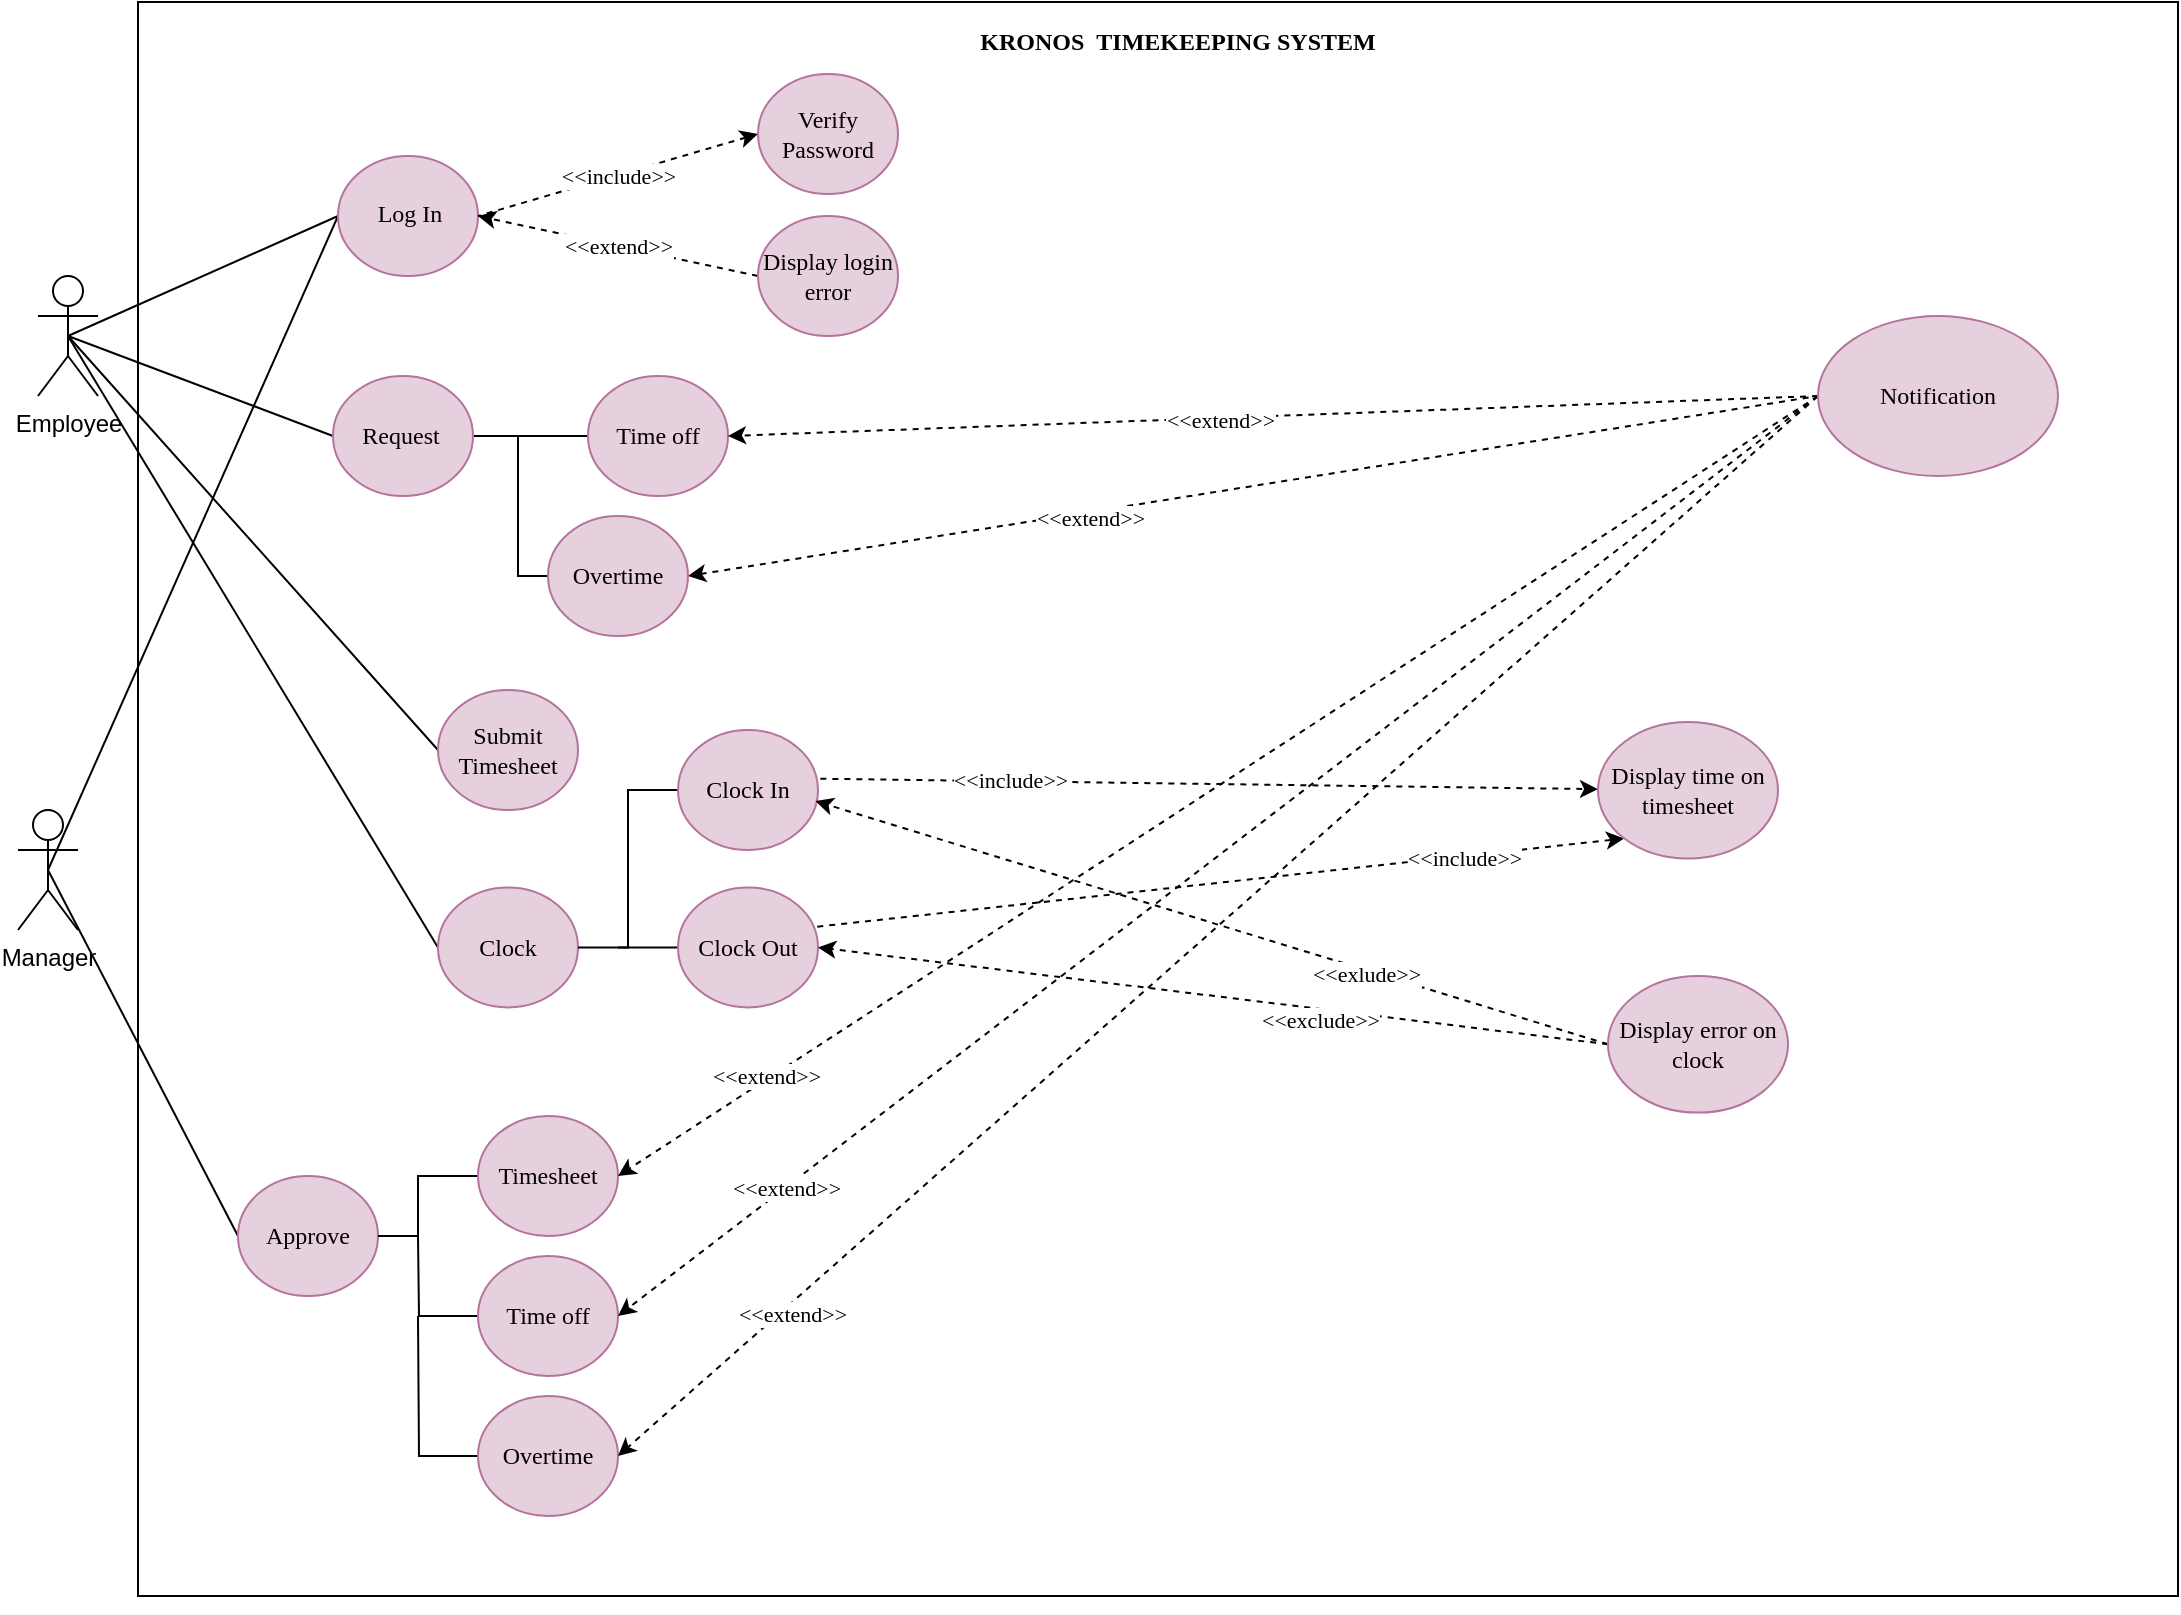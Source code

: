 <mxfile version="13.7.4" type="github">
  <diagram name="Use Case Diagram - Kronos" id="e7e014a7-5840-1c2e-5031-d8a46d1fe8dd">
    <mxGraphModel dx="1351" dy="1787" grid="1" gridSize="10" guides="1" tooltips="1" connect="1" arrows="1" fold="1" page="1" pageScale="1" pageWidth="1169" pageHeight="826" background="#ffffff" math="0" shadow="0">
      <root>
        <mxCell id="0" />
        <mxCell id="1" parent="0" />
        <mxCell id="o9tcD4hmygBaCGeAGvL4-127" value="" style="rounded=0;whiteSpace=wrap;html=1;strokeColor=#000000;fillColor=#FFFFFF;fontFamily=Garamond;" vertex="1" parent="1">
          <mxGeometry x="90" y="-820" width="1020" height="797" as="geometry" />
        </mxCell>
        <mxCell id="o9tcD4hmygBaCGeAGvL4-79" style="edgeStyle=none;rounded=0;orthogonalLoop=1;jettySize=auto;html=1;exitX=0.5;exitY=0.5;exitDx=0;exitDy=0;exitPerimeter=0;entryX=0;entryY=0.5;entryDx=0;entryDy=0;endArrow=none;endFill=0;strokeColor=#000000;" edge="1" parent="1" source="o9tcD4hmygBaCGeAGvL4-42" target="o9tcD4hmygBaCGeAGvL4-47">
          <mxGeometry relative="1" as="geometry" />
        </mxCell>
        <mxCell id="o9tcD4hmygBaCGeAGvL4-42" value="Employee" style="shape=umlActor;verticalLabelPosition=bottom;verticalAlign=top;html=1;outlineConnect=0;" vertex="1" parent="1">
          <mxGeometry x="40" y="-683" width="30" height="60" as="geometry" />
        </mxCell>
        <mxCell id="o9tcD4hmygBaCGeAGvL4-43" value="Manager" style="shape=umlActor;verticalLabelPosition=bottom;verticalAlign=top;html=1;outlineConnect=0;" vertex="1" parent="1">
          <mxGeometry x="30" y="-416.0" width="30" height="60" as="geometry" />
        </mxCell>
        <mxCell id="o9tcD4hmygBaCGeAGvL4-80" style="edgeStyle=none;rounded=0;orthogonalLoop=1;jettySize=auto;html=1;exitX=0;exitY=0.5;exitDx=0;exitDy=0;endArrow=none;endFill=0;strokeColor=#000000;entryX=0.5;entryY=0.5;entryDx=0;entryDy=0;entryPerimeter=0;" edge="1" parent="1" source="o9tcD4hmygBaCGeAGvL4-46" target="o9tcD4hmygBaCGeAGvL4-42">
          <mxGeometry relative="1" as="geometry">
            <mxPoint x="120" y="-343" as="targetPoint" />
          </mxGeometry>
        </mxCell>
        <mxCell id="o9tcD4hmygBaCGeAGvL4-83" style="edgeStyle=none;rounded=0;orthogonalLoop=1;jettySize=auto;html=1;exitX=0;exitY=0.5;exitDx=0;exitDy=0;entryX=0.5;entryY=0.5;entryDx=0;entryDy=0;entryPerimeter=0;endArrow=none;endFill=0;strokeColor=#000000;" edge="1" parent="1" source="o9tcD4hmygBaCGeAGvL4-46" target="o9tcD4hmygBaCGeAGvL4-43">
          <mxGeometry relative="1" as="geometry" />
        </mxCell>
        <mxCell id="o9tcD4hmygBaCGeAGvL4-46" value="" style="ellipse;whiteSpace=wrap;html=1;strokeColor=#B5739D;fillColor=#E6D0DE;" vertex="1" parent="1">
          <mxGeometry x="190" y="-743" width="70" height="60" as="geometry" />
        </mxCell>
        <mxCell id="o9tcD4hmygBaCGeAGvL4-129" style="edgeStyle=orthogonalEdgeStyle;rounded=0;orthogonalLoop=1;jettySize=auto;html=1;exitX=1;exitY=0.5;exitDx=0;exitDy=0;entryX=0;entryY=0.5;entryDx=0;entryDy=0;startArrow=none;startFill=0;endArrow=none;endFill=0;strokeColor=#000000;fontFamily=Garamond;" edge="1" parent="1" source="o9tcD4hmygBaCGeAGvL4-47" target="o9tcD4hmygBaCGeAGvL4-48">
          <mxGeometry relative="1" as="geometry" />
        </mxCell>
        <mxCell id="o9tcD4hmygBaCGeAGvL4-47" value="&lt;font face=&quot;Garamond&quot;&gt;Request&amp;nbsp;&lt;/font&gt;" style="ellipse;whiteSpace=wrap;html=1;strokeColor=#B5739D;fillColor=#E6D0DE;" vertex="1" parent="1">
          <mxGeometry x="187.5" y="-633" width="70" height="60" as="geometry" />
        </mxCell>
        <mxCell id="o9tcD4hmygBaCGeAGvL4-48" value="Time off" style="ellipse;whiteSpace=wrap;html=1;strokeColor=#B5739D;fillColor=#E6D0DE;fontStyle=0;fontFamily=Garamond;" vertex="1" parent="1">
          <mxGeometry x="315" y="-633" width="70" height="60" as="geometry" />
        </mxCell>
        <mxCell id="o9tcD4hmygBaCGeAGvL4-99" style="edgeStyle=none;rounded=0;orthogonalLoop=1;jettySize=auto;html=1;exitX=1;exitY=0.5;exitDx=0;exitDy=0;entryX=0;entryY=0.5;entryDx=0;entryDy=0;dashed=1;startArrow=classic;startFill=1;endArrow=none;endFill=0;strokeColor=#000000;fontFamily=Garamond;" edge="1" parent="1" source="o9tcD4hmygBaCGeAGvL4-49" target="o9tcD4hmygBaCGeAGvL4-98">
          <mxGeometry relative="1" as="geometry" />
        </mxCell>
        <mxCell id="o9tcD4hmygBaCGeAGvL4-139" value="&amp;lt;&amp;lt;extend&amp;gt;&amp;gt;" style="edgeLabel;html=1;align=center;verticalAlign=middle;resizable=0;points=[];fontFamily=Garamond;" vertex="1" connectable="0" parent="o9tcD4hmygBaCGeAGvL4-99">
          <mxGeometry x="-0.29" y="-3" relative="1" as="geometry">
            <mxPoint as="offset" />
          </mxGeometry>
        </mxCell>
        <mxCell id="o9tcD4hmygBaCGeAGvL4-130" style="edgeStyle=orthogonalEdgeStyle;rounded=0;orthogonalLoop=1;jettySize=auto;html=1;exitX=0;exitY=0.5;exitDx=0;exitDy=0;startArrow=none;startFill=0;endArrow=none;endFill=0;strokeColor=#000000;fontFamily=Garamond;" edge="1" parent="1" source="o9tcD4hmygBaCGeAGvL4-49">
          <mxGeometry relative="1" as="geometry">
            <mxPoint x="280" y="-603" as="targetPoint" />
            <Array as="points">
              <mxPoint x="280" y="-533" />
            </Array>
          </mxGeometry>
        </mxCell>
        <mxCell id="o9tcD4hmygBaCGeAGvL4-49" value="&lt;font face=&quot;Garamond&quot;&gt;Overtime&lt;/font&gt;" style="ellipse;whiteSpace=wrap;html=1;strokeColor=#B5739D;fillColor=#E6D0DE;" vertex="1" parent="1">
          <mxGeometry x="295" y="-563" width="70" height="60" as="geometry" />
        </mxCell>
        <mxCell id="o9tcD4hmygBaCGeAGvL4-50" value="&lt;font face=&quot;Garamond&quot;&gt;Log In&lt;/font&gt;" style="text;html=1;strokeColor=none;fillColor=none;align=center;verticalAlign=middle;whiteSpace=wrap;rounded=0;" vertex="1" parent="1">
          <mxGeometry x="206" y="-724" width="40" height="20" as="geometry" />
        </mxCell>
        <mxCell id="o9tcD4hmygBaCGeAGvL4-91" style="edgeStyle=none;rounded=0;orthogonalLoop=1;jettySize=auto;html=1;exitX=0;exitY=0.5;exitDx=0;exitDy=0;entryX=0.5;entryY=0.5;entryDx=0;entryDy=0;entryPerimeter=0;endArrow=none;endFill=0;strokeColor=#000000;fontFamily=Garamond;" edge="1" parent="1" source="o9tcD4hmygBaCGeAGvL4-51" target="o9tcD4hmygBaCGeAGvL4-42">
          <mxGeometry relative="1" as="geometry" />
        </mxCell>
        <mxCell id="o9tcD4hmygBaCGeAGvL4-51" value="&lt;font face=&quot;Garamond&quot;&gt;Submit Timesheet&lt;/font&gt;" style="ellipse;whiteSpace=wrap;html=1;strokeColor=#B5739D;fillColor=#E6D0DE;" vertex="1" parent="1">
          <mxGeometry x="240" y="-476" width="70" height="60" as="geometry" />
        </mxCell>
        <mxCell id="o9tcD4hmygBaCGeAGvL4-81" style="edgeStyle=none;rounded=0;orthogonalLoop=1;jettySize=auto;html=1;exitX=0;exitY=0.5;exitDx=0;exitDy=0;endArrow=none;endFill=0;strokeColor=#000000;entryX=0.5;entryY=0.5;entryDx=0;entryDy=0;entryPerimeter=0;" edge="1" parent="1" source="o9tcD4hmygBaCGeAGvL4-52" target="o9tcD4hmygBaCGeAGvL4-42">
          <mxGeometry relative="1" as="geometry">
            <mxPoint x="120" y="-343" as="targetPoint" />
          </mxGeometry>
        </mxCell>
        <mxCell id="o9tcD4hmygBaCGeAGvL4-52" value="&lt;font face=&quot;Garamond&quot;&gt;Clock&lt;/font&gt;" style="ellipse;whiteSpace=wrap;html=1;strokeColor=#B5739D;fillColor=#E6D0DE;" vertex="1" parent="1">
          <mxGeometry x="240" y="-377.29" width="70" height="60" as="geometry" />
        </mxCell>
        <mxCell id="o9tcD4hmygBaCGeAGvL4-113" style="edgeStyle=none;rounded=0;orthogonalLoop=1;jettySize=auto;html=1;exitX=1.017;exitY=0.406;exitDx=0;exitDy=0;dashed=1;startArrow=none;startFill=0;endArrow=classic;endFill=1;strokeColor=#000000;fontFamily=Garamond;exitPerimeter=0;" edge="1" parent="1" source="o9tcD4hmygBaCGeAGvL4-53" target="o9tcD4hmygBaCGeAGvL4-110">
          <mxGeometry relative="1" as="geometry" />
        </mxCell>
        <mxCell id="o9tcD4hmygBaCGeAGvL4-115" value="&amp;lt;&amp;lt;include&amp;gt;&amp;gt;" style="edgeLabel;html=1;align=center;verticalAlign=middle;resizable=0;points=[];fontFamily=Garamond;" vertex="1" connectable="0" parent="o9tcD4hmygBaCGeAGvL4-113">
          <mxGeometry x="-0.511" y="1" relative="1" as="geometry">
            <mxPoint as="offset" />
          </mxGeometry>
        </mxCell>
        <mxCell id="o9tcD4hmygBaCGeAGvL4-134" style="edgeStyle=orthogonalEdgeStyle;rounded=0;orthogonalLoop=1;jettySize=auto;html=1;exitX=0;exitY=0.5;exitDx=0;exitDy=0;entryX=1;entryY=0.5;entryDx=0;entryDy=0;startArrow=none;startFill=0;endArrow=none;endFill=0;strokeColor=#000000;fontFamily=Garamond;" edge="1" parent="1" source="o9tcD4hmygBaCGeAGvL4-53" target="o9tcD4hmygBaCGeAGvL4-52">
          <mxGeometry relative="1" as="geometry" />
        </mxCell>
        <mxCell id="o9tcD4hmygBaCGeAGvL4-53" value="&lt;font face=&quot;Garamond&quot;&gt;Clock In&lt;/font&gt;" style="ellipse;whiteSpace=wrap;html=1;strokeColor=#B5739D;fillColor=#E6D0DE;" vertex="1" parent="1">
          <mxGeometry x="360" y="-456" width="70" height="60" as="geometry" />
        </mxCell>
        <mxCell id="o9tcD4hmygBaCGeAGvL4-117" style="edgeStyle=none;rounded=0;orthogonalLoop=1;jettySize=auto;html=1;exitX=0.995;exitY=0.327;exitDx=0;exitDy=0;entryX=0;entryY=1;entryDx=0;entryDy=0;dashed=1;startArrow=none;startFill=0;endArrow=classic;endFill=1;strokeColor=#000000;fontFamily=Garamond;exitPerimeter=0;" edge="1" parent="1" source="o9tcD4hmygBaCGeAGvL4-54" target="o9tcD4hmygBaCGeAGvL4-110">
          <mxGeometry relative="1" as="geometry" />
        </mxCell>
        <mxCell id="o9tcD4hmygBaCGeAGvL4-119" value="&amp;lt;&amp;lt;include&amp;gt;&amp;gt;" style="edgeLabel;html=1;align=center;verticalAlign=middle;resizable=0;points=[];fontFamily=Garamond;" vertex="1" connectable="0" parent="o9tcD4hmygBaCGeAGvL4-117">
          <mxGeometry x="0.596" y="-1" relative="1" as="geometry">
            <mxPoint x="1" as="offset" />
          </mxGeometry>
        </mxCell>
        <mxCell id="o9tcD4hmygBaCGeAGvL4-135" style="edgeStyle=orthogonalEdgeStyle;rounded=0;orthogonalLoop=1;jettySize=auto;html=1;exitX=0;exitY=0.5;exitDx=0;exitDy=0;startArrow=none;startFill=0;endArrow=none;endFill=0;strokeColor=#000000;fontFamily=Garamond;" edge="1" parent="1" source="o9tcD4hmygBaCGeAGvL4-54">
          <mxGeometry relative="1" as="geometry">
            <mxPoint x="330" y="-347.5" as="targetPoint" />
          </mxGeometry>
        </mxCell>
        <mxCell id="o9tcD4hmygBaCGeAGvL4-54" value="&lt;font face=&quot;Garamond&quot;&gt;Clock Out&lt;/font&gt;" style="ellipse;whiteSpace=wrap;html=1;strokeColor=#B5739D;fillColor=#E6D0DE;" vertex="1" parent="1">
          <mxGeometry x="360" y="-377.29" width="70" height="60" as="geometry" />
        </mxCell>
        <mxCell id="o9tcD4hmygBaCGeAGvL4-84" style="edgeStyle=none;rounded=0;orthogonalLoop=1;jettySize=auto;html=1;exitX=0;exitY=0.5;exitDx=0;exitDy=0;endArrow=none;endFill=0;strokeColor=#000000;entryX=0.5;entryY=0.5;entryDx=0;entryDy=0;entryPerimeter=0;" edge="1" parent="1" source="o9tcD4hmygBaCGeAGvL4-55" target="o9tcD4hmygBaCGeAGvL4-43">
          <mxGeometry relative="1" as="geometry">
            <mxPoint x="120" y="-23" as="targetPoint" />
          </mxGeometry>
        </mxCell>
        <mxCell id="o9tcD4hmygBaCGeAGvL4-55" value="&lt;font face=&quot;Garamond&quot;&gt;Approve&lt;/font&gt;" style="ellipse;whiteSpace=wrap;html=1;strokeColor=#B5739D;fillColor=#E6D0DE;" vertex="1" parent="1">
          <mxGeometry x="140" y="-233" width="70" height="60" as="geometry" />
        </mxCell>
        <mxCell id="o9tcD4hmygBaCGeAGvL4-140" style="edgeStyle=orthogonalEdgeStyle;rounded=0;orthogonalLoop=1;jettySize=auto;html=1;exitX=0;exitY=0.5;exitDx=0;exitDy=0;entryX=1;entryY=0.5;entryDx=0;entryDy=0;startArrow=none;startFill=0;endArrow=none;endFill=0;strokeColor=#000000;fontFamily=Garamond;" edge="1" parent="1" source="o9tcD4hmygBaCGeAGvL4-56" target="o9tcD4hmygBaCGeAGvL4-55">
          <mxGeometry relative="1" as="geometry">
            <Array as="points">
              <mxPoint x="230" y="-233" />
              <mxPoint x="230" y="-203" />
            </Array>
          </mxGeometry>
        </mxCell>
        <mxCell id="o9tcD4hmygBaCGeAGvL4-56" value="&lt;span style=&quot;font-weight: normal&quot;&gt;Timesheet&lt;/span&gt;" style="ellipse;whiteSpace=wrap;html=1;strokeColor=#B5739D;fillColor=#E6D0DE;fontStyle=1;fontFamily=Garamond;" vertex="1" parent="1">
          <mxGeometry x="260" y="-263" width="70" height="60" as="geometry" />
        </mxCell>
        <mxCell id="o9tcD4hmygBaCGeAGvL4-142" style="edgeStyle=orthogonalEdgeStyle;rounded=0;orthogonalLoop=1;jettySize=auto;html=1;exitX=0;exitY=0.5;exitDx=0;exitDy=0;startArrow=none;startFill=0;endArrow=none;endFill=0;strokeColor=#000000;fontFamily=Garamond;" edge="1" parent="1" source="o9tcD4hmygBaCGeAGvL4-57">
          <mxGeometry relative="1" as="geometry">
            <mxPoint x="230" y="-203" as="targetPoint" />
          </mxGeometry>
        </mxCell>
        <mxCell id="o9tcD4hmygBaCGeAGvL4-57" value="&lt;font face=&quot;Garamond&quot;&gt;Time off&lt;/font&gt;" style="ellipse;whiteSpace=wrap;html=1;strokeColor=#B5739D;fillColor=#E6D0DE;" vertex="1" parent="1">
          <mxGeometry x="260" y="-193" width="70" height="60" as="geometry" />
        </mxCell>
        <mxCell id="o9tcD4hmygBaCGeAGvL4-143" style="edgeStyle=orthogonalEdgeStyle;rounded=0;orthogonalLoop=1;jettySize=auto;html=1;exitX=0;exitY=0.5;exitDx=0;exitDy=0;startArrow=none;startFill=0;endArrow=none;endFill=0;strokeColor=#000000;fontFamily=Garamond;" edge="1" parent="1" source="o9tcD4hmygBaCGeAGvL4-58">
          <mxGeometry relative="1" as="geometry">
            <mxPoint x="230" y="-163" as="targetPoint" />
          </mxGeometry>
        </mxCell>
        <mxCell id="o9tcD4hmygBaCGeAGvL4-58" value="&lt;font face=&quot;Garamond&quot;&gt;Overtime&lt;br&gt;&lt;/font&gt;" style="ellipse;whiteSpace=wrap;html=1;strokeColor=#B5739D;fillColor=#E6D0DE;" vertex="1" parent="1">
          <mxGeometry x="260" y="-123" width="70" height="60" as="geometry" />
        </mxCell>
        <mxCell id="o9tcD4hmygBaCGeAGvL4-96" value="&amp;lt;&amp;lt;include&amp;gt;&amp;gt;" style="edgeStyle=none;rounded=0;orthogonalLoop=1;jettySize=auto;html=1;exitX=0;exitY=0.5;exitDx=0;exitDy=0;entryX=1;entryY=0.5;entryDx=0;entryDy=0;endArrow=none;endFill=0;fontFamily=Garamond;dashed=1;startArrow=classic;startFill=1;" edge="1" parent="1" source="o9tcD4hmygBaCGeAGvL4-94" target="o9tcD4hmygBaCGeAGvL4-46">
          <mxGeometry relative="1" as="geometry" />
        </mxCell>
        <mxCell id="o9tcD4hmygBaCGeAGvL4-94" value="Verify Password" style="ellipse;whiteSpace=wrap;html=1;strokeColor=#B5739D;fillColor=#E6D0DE;fontFamily=Garamond;" vertex="1" parent="1">
          <mxGeometry x="400" y="-784" width="70" height="60" as="geometry" />
        </mxCell>
        <mxCell id="o9tcD4hmygBaCGeAGvL4-97" value="&amp;lt;&amp;lt;extend&amp;gt;&amp;gt;" style="edgeStyle=none;rounded=0;orthogonalLoop=1;jettySize=auto;html=1;exitX=0;exitY=0.5;exitDx=0;exitDy=0;entryX=1;entryY=0.5;entryDx=0;entryDy=0;dashed=1;startArrow=none;startFill=0;endArrow=classic;endFill=1;strokeColor=#000000;fontFamily=Garamond;" edge="1" parent="1" source="o9tcD4hmygBaCGeAGvL4-95" target="o9tcD4hmygBaCGeAGvL4-46">
          <mxGeometry relative="1" as="geometry" />
        </mxCell>
        <mxCell id="o9tcD4hmygBaCGeAGvL4-95" value="&lt;font face=&quot;Garamond&quot;&gt;Display login error&lt;/font&gt;" style="ellipse;whiteSpace=wrap;html=1;strokeColor=#B5739D;fillColor=#E6D0DE;" vertex="1" parent="1">
          <mxGeometry x="400" y="-713" width="70" height="60" as="geometry" />
        </mxCell>
        <mxCell id="o9tcD4hmygBaCGeAGvL4-100" style="edgeStyle=none;rounded=0;orthogonalLoop=1;jettySize=auto;html=1;exitX=0;exitY=0.5;exitDx=0;exitDy=0;entryX=1;entryY=0.5;entryDx=0;entryDy=0;dashed=1;startArrow=none;startFill=0;endArrow=classic;endFill=1;strokeColor=#000000;fontFamily=Garamond;" edge="1" parent="1" source="o9tcD4hmygBaCGeAGvL4-98" target="o9tcD4hmygBaCGeAGvL4-48">
          <mxGeometry relative="1" as="geometry" />
        </mxCell>
        <mxCell id="o9tcD4hmygBaCGeAGvL4-105" value="&amp;lt;&amp;lt;extend&amp;gt;&amp;gt;" style="edgeLabel;html=1;align=center;verticalAlign=middle;resizable=0;points=[];fontFamily=Garamond;" vertex="1" connectable="0" parent="o9tcD4hmygBaCGeAGvL4-100">
          <mxGeometry x="0.099" y="1" relative="1" as="geometry">
            <mxPoint as="offset" />
          </mxGeometry>
        </mxCell>
        <mxCell id="o9tcD4hmygBaCGeAGvL4-102" style="edgeStyle=none;rounded=0;orthogonalLoop=1;jettySize=auto;html=1;exitX=0;exitY=0.5;exitDx=0;exitDy=0;entryX=1;entryY=0.5;entryDx=0;entryDy=0;dashed=1;startArrow=none;startFill=0;endArrow=classic;endFill=1;strokeColor=#000000;fontFamily=Garamond;" edge="1" parent="1" source="o9tcD4hmygBaCGeAGvL4-98" target="o9tcD4hmygBaCGeAGvL4-56">
          <mxGeometry relative="1" as="geometry" />
        </mxCell>
        <mxCell id="o9tcD4hmygBaCGeAGvL4-136" value="&amp;lt;&amp;lt;extend&amp;gt;&amp;gt;" style="edgeLabel;html=1;align=center;verticalAlign=middle;resizable=0;points=[];fontFamily=Garamond;" vertex="1" connectable="0" parent="o9tcD4hmygBaCGeAGvL4-102">
          <mxGeometry x="0.749" y="-2" relative="1" as="geometry">
            <mxPoint as="offset" />
          </mxGeometry>
        </mxCell>
        <mxCell id="o9tcD4hmygBaCGeAGvL4-103" style="edgeStyle=none;rounded=0;orthogonalLoop=1;jettySize=auto;html=1;exitX=0;exitY=0.5;exitDx=0;exitDy=0;entryX=1;entryY=0.5;entryDx=0;entryDy=0;dashed=1;startArrow=none;startFill=0;endArrow=classic;endFill=1;strokeColor=#000000;fontFamily=Garamond;" edge="1" parent="1" source="o9tcD4hmygBaCGeAGvL4-98" target="o9tcD4hmygBaCGeAGvL4-57">
          <mxGeometry relative="1" as="geometry" />
        </mxCell>
        <mxCell id="o9tcD4hmygBaCGeAGvL4-137" value="&amp;lt;&amp;lt;extend&amp;gt;&amp;gt;" style="edgeLabel;html=1;align=center;verticalAlign=middle;resizable=0;points=[];fontFamily=Garamond;" vertex="1" connectable="0" parent="o9tcD4hmygBaCGeAGvL4-103">
          <mxGeometry x="0.722" relative="1" as="geometry">
            <mxPoint as="offset" />
          </mxGeometry>
        </mxCell>
        <mxCell id="o9tcD4hmygBaCGeAGvL4-104" style="edgeStyle=none;rounded=0;orthogonalLoop=1;jettySize=auto;html=1;exitX=0;exitY=0.5;exitDx=0;exitDy=0;entryX=1;entryY=0.5;entryDx=0;entryDy=0;dashed=1;startArrow=none;startFill=0;endArrow=classic;endFill=1;strokeColor=#000000;fontFamily=Garamond;" edge="1" parent="1" source="o9tcD4hmygBaCGeAGvL4-98" target="o9tcD4hmygBaCGeAGvL4-58">
          <mxGeometry relative="1" as="geometry" />
        </mxCell>
        <mxCell id="o9tcD4hmygBaCGeAGvL4-138" value="&amp;lt;&amp;lt;extend&amp;gt;&amp;gt;" style="edgeLabel;html=1;align=center;verticalAlign=middle;resizable=0;points=[];fontFamily=Garamond;" vertex="1" connectable="0" parent="o9tcD4hmygBaCGeAGvL4-104">
          <mxGeometry x="0.719" y="4" relative="1" as="geometry">
            <mxPoint as="offset" />
          </mxGeometry>
        </mxCell>
        <mxCell id="o9tcD4hmygBaCGeAGvL4-98" value="&lt;font face=&quot;Garamond&quot;&gt;Notification&lt;/font&gt;" style="ellipse;whiteSpace=wrap;html=1;strokeColor=#B5739D;fillColor=#E6D0DE;" vertex="1" parent="1">
          <mxGeometry x="930" y="-663" width="120" height="80" as="geometry" />
        </mxCell>
        <mxCell id="o9tcD4hmygBaCGeAGvL4-110" value="Display time on timesheet" style="ellipse;whiteSpace=wrap;html=1;strokeColor=#B5739D;fillColor=#E6D0DE;fontFamily=Garamond;" vertex="1" parent="1">
          <mxGeometry x="820" y="-460" width="90" height="68.29" as="geometry" />
        </mxCell>
        <mxCell id="o9tcD4hmygBaCGeAGvL4-114" style="edgeStyle=none;rounded=0;orthogonalLoop=1;jettySize=auto;html=1;exitX=0;exitY=0.5;exitDx=0;exitDy=0;dashed=1;startArrow=none;startFill=0;endArrow=classic;endFill=1;strokeColor=#000000;fontFamily=Garamond;entryX=0.981;entryY=0.592;entryDx=0;entryDy=0;entryPerimeter=0;" edge="1" parent="1" source="o9tcD4hmygBaCGeAGvL4-111" target="o9tcD4hmygBaCGeAGvL4-53">
          <mxGeometry relative="1" as="geometry">
            <mxPoint x="700" y="-153" as="targetPoint" />
          </mxGeometry>
        </mxCell>
        <mxCell id="o9tcD4hmygBaCGeAGvL4-116" value="&amp;lt;&amp;lt;exlude&amp;gt;&amp;gt;" style="edgeLabel;html=1;align=center;verticalAlign=middle;resizable=0;points=[];fontFamily=Garamond;" vertex="1" connectable="0" parent="o9tcD4hmygBaCGeAGvL4-114">
          <mxGeometry x="-0.39" y="2" relative="1" as="geometry">
            <mxPoint as="offset" />
          </mxGeometry>
        </mxCell>
        <mxCell id="o9tcD4hmygBaCGeAGvL4-118" style="edgeStyle=none;rounded=0;orthogonalLoop=1;jettySize=auto;html=1;exitX=0;exitY=0.5;exitDx=0;exitDy=0;dashed=1;startArrow=none;startFill=0;endArrow=classic;endFill=1;strokeColor=#000000;fontFamily=Garamond;entryX=1;entryY=0.5;entryDx=0;entryDy=0;" edge="1" parent="1" source="o9tcD4hmygBaCGeAGvL4-111" target="o9tcD4hmygBaCGeAGvL4-54">
          <mxGeometry relative="1" as="geometry">
            <mxPoint x="700" y="-53" as="targetPoint" />
          </mxGeometry>
        </mxCell>
        <mxCell id="o9tcD4hmygBaCGeAGvL4-120" value="&amp;lt;&amp;lt;exclude&amp;gt;&amp;gt;" style="edgeLabel;html=1;align=center;verticalAlign=middle;resizable=0;points=[];fontFamily=Garamond;" vertex="1" connectable="0" parent="o9tcD4hmygBaCGeAGvL4-118">
          <mxGeometry x="-0.272" y="5" relative="1" as="geometry">
            <mxPoint as="offset" />
          </mxGeometry>
        </mxCell>
        <mxCell id="o9tcD4hmygBaCGeAGvL4-111" value="Display error on clock" style="ellipse;whiteSpace=wrap;html=1;strokeColor=#B5739D;fillColor=#E6D0DE;fontFamily=Garamond;" vertex="1" parent="1">
          <mxGeometry x="825" y="-333" width="90" height="68.29" as="geometry" />
        </mxCell>
        <mxCell id="o9tcD4hmygBaCGeAGvL4-124" style="edgeStyle=none;rounded=0;orthogonalLoop=1;jettySize=auto;html=1;exitX=1;exitY=1;exitDx=0;exitDy=0;dashed=1;startArrow=none;startFill=0;endArrow=classic;endFill=1;strokeColor=#000000;fontFamily=Garamond;" edge="1" parent="1">
          <mxGeometry relative="1" as="geometry">
            <mxPoint x="870" y="-23" as="sourcePoint" />
            <mxPoint x="870" y="-23" as="targetPoint" />
          </mxGeometry>
        </mxCell>
        <mxCell id="o9tcD4hmygBaCGeAGvL4-144" value="KRONOS &amp;nbsp;TIMEKEEPING SYSTEM" style="text;html=1;strokeColor=none;fillColor=none;align=center;verticalAlign=middle;whiteSpace=wrap;rounded=0;fontFamily=Garamond;fontStyle=1" vertex="1" parent="1">
          <mxGeometry x="500" y="-810" width="220" height="20" as="geometry" />
        </mxCell>
      </root>
    </mxGraphModel>
  </diagram>
</mxfile>
